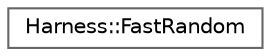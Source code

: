 digraph "类继承关系图"
{
 // LATEX_PDF_SIZE
  bgcolor="transparent";
  edge [fontname=Helvetica,fontsize=10,labelfontname=Helvetica,labelfontsize=10];
  node [fontname=Helvetica,fontsize=10,shape=box,height=0.2,width=0.4];
  rankdir="LR";
  Node0 [id="Node000000",label="Harness::FastRandom",height=0.2,width=0.4,color="grey40", fillcolor="white", style="filled",URL="$class_harness_1_1_fast_random.html",tooltip=" "];
}
